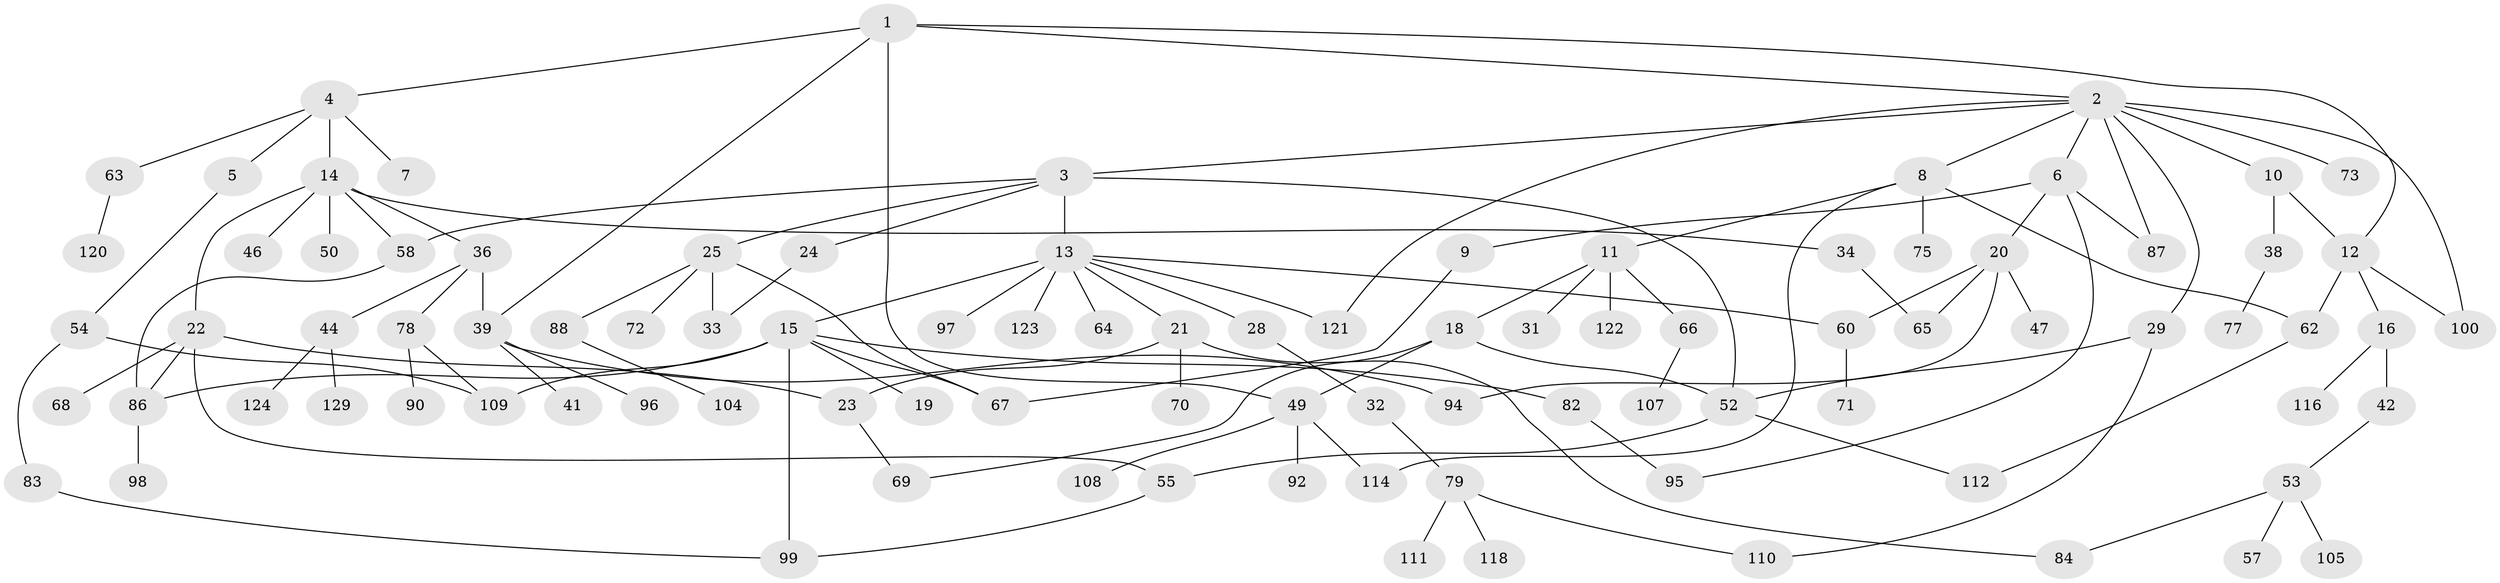 // original degree distribution, {3: 0.1791044776119403, 10: 0.007462686567164179, 7: 0.007462686567164179, 6: 0.014925373134328358, 2: 0.30597014925373134, 4: 0.08955223880597014, 1: 0.3208955223880597, 5: 0.05970149253731343, 8: 0.014925373134328358}
// Generated by graph-tools (version 1.1) at 2025/10/02/27/25 16:10:52]
// undirected, 95 vertices, 124 edges
graph export_dot {
graph [start="1"]
  node [color=gray90,style=filled];
  1 [super="+61"];
  2 [super="+134"];
  3;
  4 [super="+85"];
  5;
  6 [super="+56"];
  7;
  8 [super="+27"];
  9 [super="+40"];
  10 [super="+37"];
  11 [super="+59"];
  12 [super="+91"];
  13 [super="+102"];
  14 [super="+17"];
  15 [super="+51"];
  16;
  18 [super="+48"];
  19;
  20 [super="+43"];
  21 [super="+127"];
  22 [super="+35"];
  23 [super="+26"];
  24 [super="+81"];
  25 [super="+30"];
  28;
  29;
  31;
  32;
  33 [super="+80"];
  34;
  36;
  38;
  39 [super="+76"];
  41;
  42 [super="+45"];
  44;
  46;
  47;
  49 [super="+74"];
  50;
  52 [super="+113"];
  53;
  54 [super="+128"];
  55 [super="+132"];
  57;
  58 [super="+115"];
  60;
  62;
  63;
  64;
  65;
  66 [super="+101"];
  67 [super="+133"];
  68;
  69;
  70;
  71 [super="+89"];
  72;
  73;
  75;
  77;
  78 [super="+130"];
  79 [super="+103"];
  82;
  83 [super="+93"];
  84 [super="+125"];
  86 [super="+106"];
  87;
  88;
  90;
  92;
  94;
  95 [super="+117"];
  96;
  97;
  98;
  99 [super="+126"];
  100;
  104;
  105;
  107;
  108;
  109 [super="+131"];
  110;
  111;
  112;
  114 [super="+119"];
  116;
  118;
  120;
  121;
  122;
  123;
  124;
  129;
  1 -- 2;
  1 -- 4;
  1 -- 12;
  1 -- 49;
  1 -- 39;
  2 -- 3;
  2 -- 6;
  2 -- 8;
  2 -- 10;
  2 -- 29;
  2 -- 73;
  2 -- 121;
  2 -- 87;
  2 -- 100;
  3 -- 13 [weight=2];
  3 -- 24;
  3 -- 25;
  3 -- 52;
  3 -- 58;
  4 -- 5;
  4 -- 7;
  4 -- 14;
  4 -- 63;
  5 -- 54;
  6 -- 9;
  6 -- 20;
  6 -- 87;
  6 -- 95;
  8 -- 11;
  8 -- 62;
  8 -- 75;
  8 -- 114;
  9 -- 67;
  10 -- 12;
  10 -- 38;
  11 -- 18;
  11 -- 31;
  11 -- 122;
  11 -- 66;
  12 -- 16;
  12 -- 100;
  12 -- 62;
  13 -- 15 [weight=2];
  13 -- 21;
  13 -- 28;
  13 -- 64;
  13 -- 97;
  13 -- 121;
  13 -- 123;
  13 -- 60;
  14 -- 22;
  14 -- 46;
  14 -- 58;
  14 -- 34;
  14 -- 36;
  14 -- 50;
  15 -- 19;
  15 -- 82;
  15 -- 99;
  15 -- 86;
  15 -- 109;
  15 -- 67;
  16 -- 42;
  16 -- 116;
  18 -- 49;
  18 -- 69;
  18 -- 52;
  20 -- 65;
  20 -- 94;
  20 -- 60;
  20 -- 47;
  21 -- 23;
  21 -- 70;
  21 -- 84;
  22 -- 86;
  22 -- 68;
  22 -- 55;
  22 -- 23;
  23 -- 69;
  24 -- 33;
  25 -- 72;
  25 -- 88;
  25 -- 33;
  25 -- 67;
  28 -- 32;
  29 -- 110;
  29 -- 52;
  32 -- 79;
  34 -- 65;
  36 -- 39;
  36 -- 44;
  36 -- 78;
  38 -- 77;
  39 -- 41;
  39 -- 94;
  39 -- 96;
  42 -- 53;
  44 -- 124;
  44 -- 129;
  49 -- 92;
  49 -- 108;
  49 -- 114;
  52 -- 112;
  52 -- 55;
  53 -- 57;
  53 -- 105;
  53 -- 84;
  54 -- 83;
  54 -- 109;
  55 -- 99;
  58 -- 86;
  60 -- 71;
  62 -- 112;
  63 -- 120;
  66 -- 107;
  78 -- 90;
  78 -- 109;
  79 -- 110;
  79 -- 118;
  79 -- 111;
  82 -- 95;
  83 -- 99;
  86 -- 98;
  88 -- 104;
}
